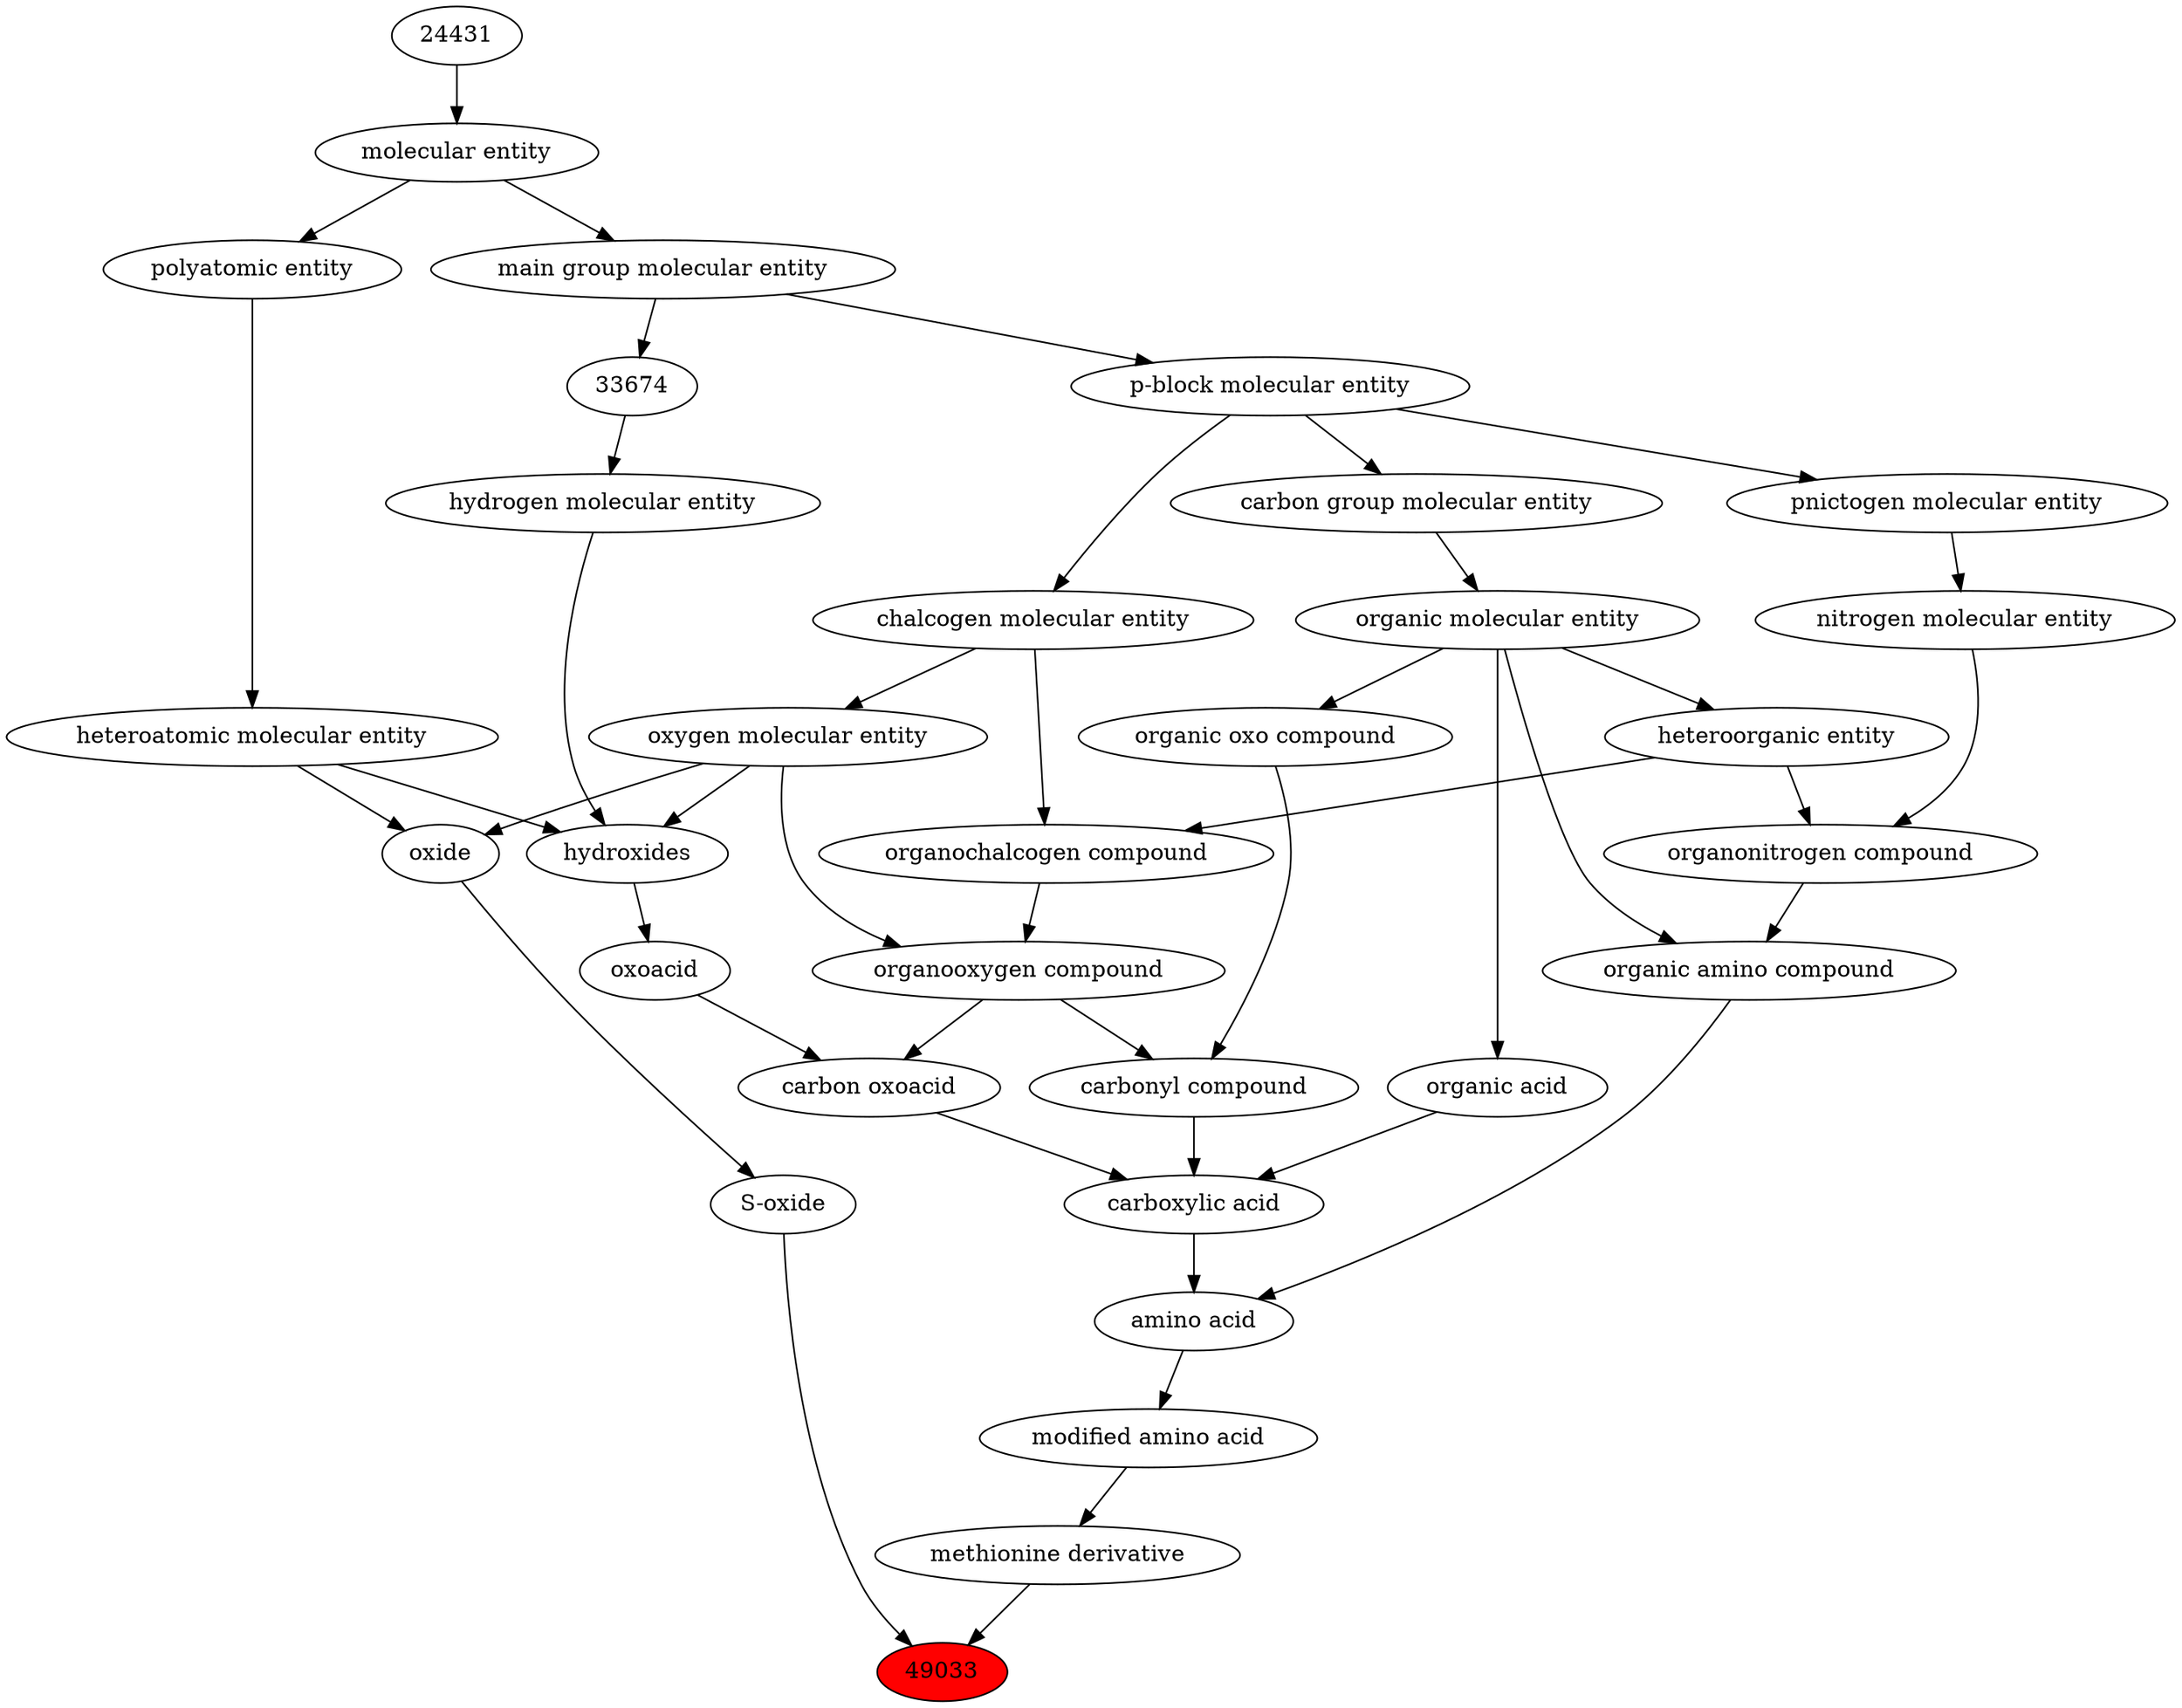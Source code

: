 digraph tree{ 
49033 [label="49033" fillcolor=red style=filled]
25230 -> 49033
22063 -> 49033
25230 [label="methionine derivative"]
25359 -> 25230
22063 [label="S-oxide"]
25741 -> 22063
25359 [label="modified amino acid"]
33709 -> 25359
25741 [label="oxide"]
25806 -> 25741
37577 -> 25741
33709 [label="amino acid"]
50047 -> 33709
33575 -> 33709
25806 [label="oxygen molecular entity"]
33304 -> 25806
37577 [label="heteroatomic molecular entity"]
36357 -> 37577
50047 [label="organic amino compound"]
50860 -> 50047
35352 -> 50047
33575 [label="carboxylic acid"]
36586 -> 33575
35605 -> 33575
64709 -> 33575
33304 [label="chalcogen molecular entity"]
33675 -> 33304
36357 [label="polyatomic entity"]
23367 -> 36357
50860 [label="organic molecular entity"]
33582 -> 50860
35352 [label="organonitrogen compound"]
51143 -> 35352
33285 -> 35352
36586 [label="carbonyl compound"]
36587 -> 36586
36963 -> 36586
35605 [label="carbon oxoacid"]
24833 -> 35605
36963 -> 35605
64709 [label="organic acid"]
50860 -> 64709
33675 [label="p-block molecular entity"]
33579 -> 33675
23367 [label="molecular entity"]
24431 -> 23367
33582 [label="carbon group molecular entity"]
33675 -> 33582
51143 [label="nitrogen molecular entity"]
33302 -> 51143
33285 [label="heteroorganic entity"]
50860 -> 33285
36587 [label="organic oxo compound"]
50860 -> 36587
36963 [label="organooxygen compound"]
36962 -> 36963
25806 -> 36963
24833 [label="oxoacid"]
24651 -> 24833
33579 [label="main group molecular entity"]
23367 -> 33579
24431 [label="24431"]
33302 [label="pnictogen molecular entity"]
33675 -> 33302
36962 [label="organochalcogen compound"]
33285 -> 36962
33304 -> 36962
24651 [label="hydroxides"]
25806 -> 24651
33608 -> 24651
37577 -> 24651
33608 [label="hydrogen molecular entity"]
33674 -> 33608
33674 [label="33674"]
33579 -> 33674
}